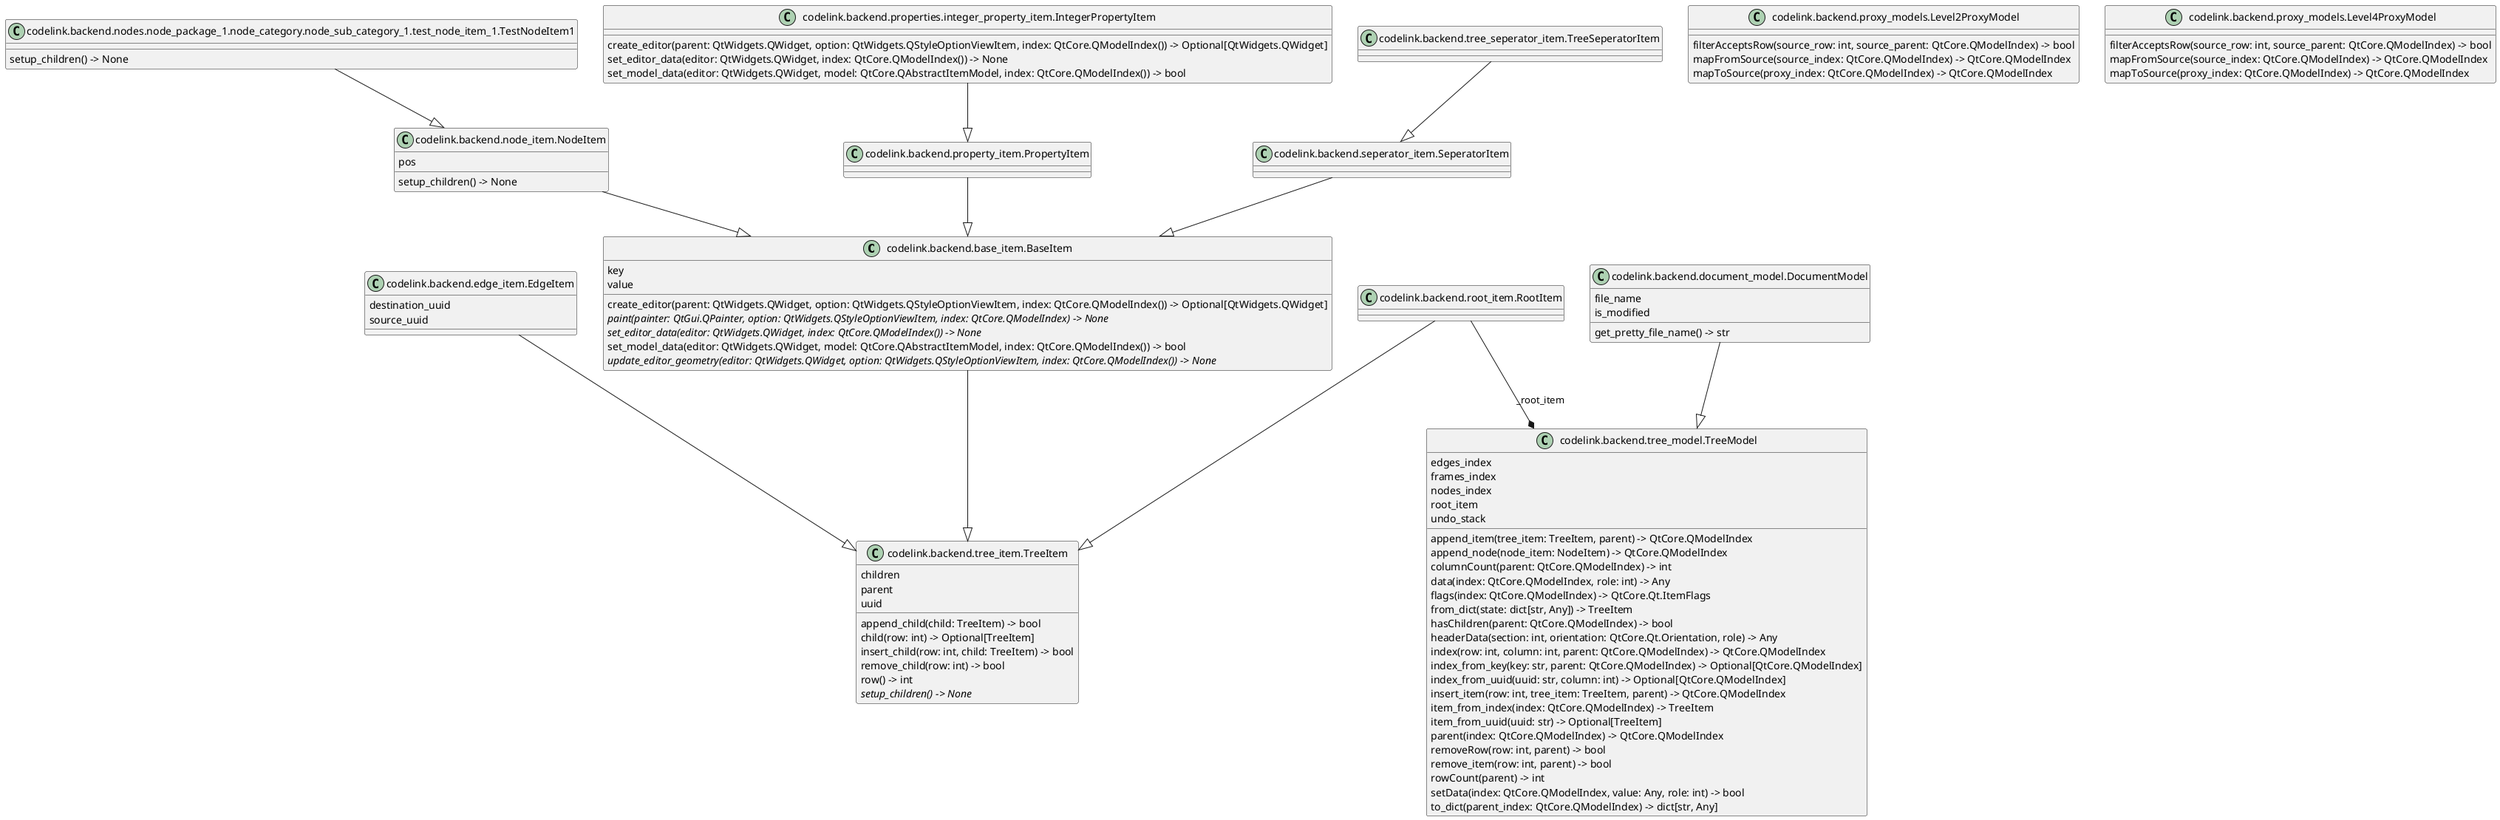 @startuml classes
set namespaceSeparator none
class "codelink.backend.base_item.BaseItem" as codelink.backend.base_item.BaseItem {
  key
  value
  create_editor(parent: QtWidgets.QWidget, option: QtWidgets.QStyleOptionViewItem, index: QtCore.QModelIndex()) -> Optional[QtWidgets.QWidget]
  {abstract}paint(painter: QtGui.QPainter, option: QtWidgets.QStyleOptionViewItem, index: QtCore.QModelIndex) -> None
  {abstract}set_editor_data(editor: QtWidgets.QWidget, index: QtCore.QModelIndex()) -> None
  set_model_data(editor: QtWidgets.QWidget, model: QtCore.QAbstractItemModel, index: QtCore.QModelIndex()) -> bool
  {abstract}update_editor_geometry(editor: QtWidgets.QWidget, option: QtWidgets.QStyleOptionViewItem, index: QtCore.QModelIndex()) -> None
}
class "codelink.backend.document_model.DocumentModel" as codelink.backend.document_model.DocumentModel {
  file_name
  is_modified
  get_pretty_file_name() -> str
}
class "codelink.backend.edge_item.EdgeItem" as codelink.backend.edge_item.EdgeItem {
  destination_uuid
  source_uuid
}
class "codelink.backend.node_item.NodeItem" as codelink.backend.node_item.NodeItem {
  pos
  setup_children() -> None
}
class "codelink.backend.nodes.node_package_1.node_category.node_sub_category_1.test_node_item_1.TestNodeItem1" as codelink.backend.nodes.node_package_1.node_category.node_sub_category_1.test_node_item_1.TestNodeItem1 {
  setup_children() -> None
}
class "codelink.backend.properties.integer_property_item.IntegerPropertyItem" as codelink.backend.properties.integer_property_item.IntegerPropertyItem {
  create_editor(parent: QtWidgets.QWidget, option: QtWidgets.QStyleOptionViewItem, index: QtCore.QModelIndex()) -> Optional[QtWidgets.QWidget]
  set_editor_data(editor: QtWidgets.QWidget, index: QtCore.QModelIndex()) -> None
  set_model_data(editor: QtWidgets.QWidget, model: QtCore.QAbstractItemModel, index: QtCore.QModelIndex()) -> bool
}
class "codelink.backend.property_item.PropertyItem" as codelink.backend.property_item.PropertyItem {
}
class "codelink.backend.proxy_models.Level2ProxyModel" as codelink.backend.proxy_models.Level2ProxyModel {
  filterAcceptsRow(source_row: int, source_parent: QtCore.QModelIndex) -> bool
  mapFromSource(source_index: QtCore.QModelIndex) -> QtCore.QModelIndex
  mapToSource(proxy_index: QtCore.QModelIndex) -> QtCore.QModelIndex
}
class "codelink.backend.proxy_models.Level4ProxyModel" as codelink.backend.proxy_models.Level4ProxyModel {
  filterAcceptsRow(source_row: int, source_parent: QtCore.QModelIndex) -> bool
  mapFromSource(source_index: QtCore.QModelIndex) -> QtCore.QModelIndex
  mapToSource(proxy_index: QtCore.QModelIndex) -> QtCore.QModelIndex
}
class "codelink.backend.root_item.RootItem" as codelink.backend.root_item.RootItem {
}
class "codelink.backend.seperator_item.SeperatorItem" as codelink.backend.seperator_item.SeperatorItem {
}
class "codelink.backend.tree_item.TreeItem" as codelink.backend.tree_item.TreeItem {
  children
  parent
  uuid
  append_child(child: TreeItem) -> bool
  child(row: int) -> Optional[TreeItem]
  insert_child(row: int, child: TreeItem) -> bool
  remove_child(row: int) -> bool
  row() -> int
  {abstract}setup_children() -> None
}
class "codelink.backend.tree_model.TreeModel" as codelink.backend.tree_model.TreeModel {
  edges_index
  frames_index
  nodes_index
  root_item
  undo_stack
  append_item(tree_item: TreeItem, parent) -> QtCore.QModelIndex
  append_node(node_item: NodeItem) -> QtCore.QModelIndex
  columnCount(parent: QtCore.QModelIndex) -> int
  data(index: QtCore.QModelIndex, role: int) -> Any
  flags(index: QtCore.QModelIndex) -> QtCore.Qt.ItemFlags
  from_dict(state: dict[str, Any]) -> TreeItem
  hasChildren(parent: QtCore.QModelIndex) -> bool
  headerData(section: int, orientation: QtCore.Qt.Orientation, role) -> Any
  index(row: int, column: int, parent: QtCore.QModelIndex) -> QtCore.QModelIndex
  index_from_key(key: str, parent: QtCore.QModelIndex) -> Optional[QtCore.QModelIndex]
  index_from_uuid(uuid: str, column: int) -> Optional[QtCore.QModelIndex]
  insert_item(row: int, tree_item: TreeItem, parent) -> QtCore.QModelIndex
  item_from_index(index: QtCore.QModelIndex) -> TreeItem
  item_from_uuid(uuid: str) -> Optional[TreeItem]
  parent(index: QtCore.QModelIndex) -> QtCore.QModelIndex
  removeRow(row: int, parent) -> bool
  remove_item(row: int, parent) -> bool
  rowCount(parent) -> int
  setData(index: QtCore.QModelIndex, value: Any, role: int) -> bool
  to_dict(parent_index: QtCore.QModelIndex) -> dict[str, Any]
}
class "codelink.backend.tree_seperator_item.TreeSeperatorItem" as codelink.backend.tree_seperator_item.TreeSeperatorItem {
}
codelink.backend.base_item.BaseItem --|> codelink.backend.tree_item.TreeItem
codelink.backend.document_model.DocumentModel --|> codelink.backend.tree_model.TreeModel
codelink.backend.edge_item.EdgeItem --|> codelink.backend.tree_item.TreeItem
codelink.backend.node_item.NodeItem --|> codelink.backend.base_item.BaseItem
codelink.backend.nodes.node_package_1.node_category.node_sub_category_1.test_node_item_1.TestNodeItem1 --|> codelink.backend.node_item.NodeItem
codelink.backend.properties.integer_property_item.IntegerPropertyItem --|> codelink.backend.property_item.PropertyItem
codelink.backend.property_item.PropertyItem --|> codelink.backend.base_item.BaseItem
codelink.backend.root_item.RootItem --|> codelink.backend.tree_item.TreeItem
codelink.backend.seperator_item.SeperatorItem --|> codelink.backend.base_item.BaseItem
codelink.backend.tree_seperator_item.TreeSeperatorItem --|> codelink.backend.seperator_item.SeperatorItem
codelink.backend.root_item.RootItem --* codelink.backend.tree_model.TreeModel : _root_item
@enduml
